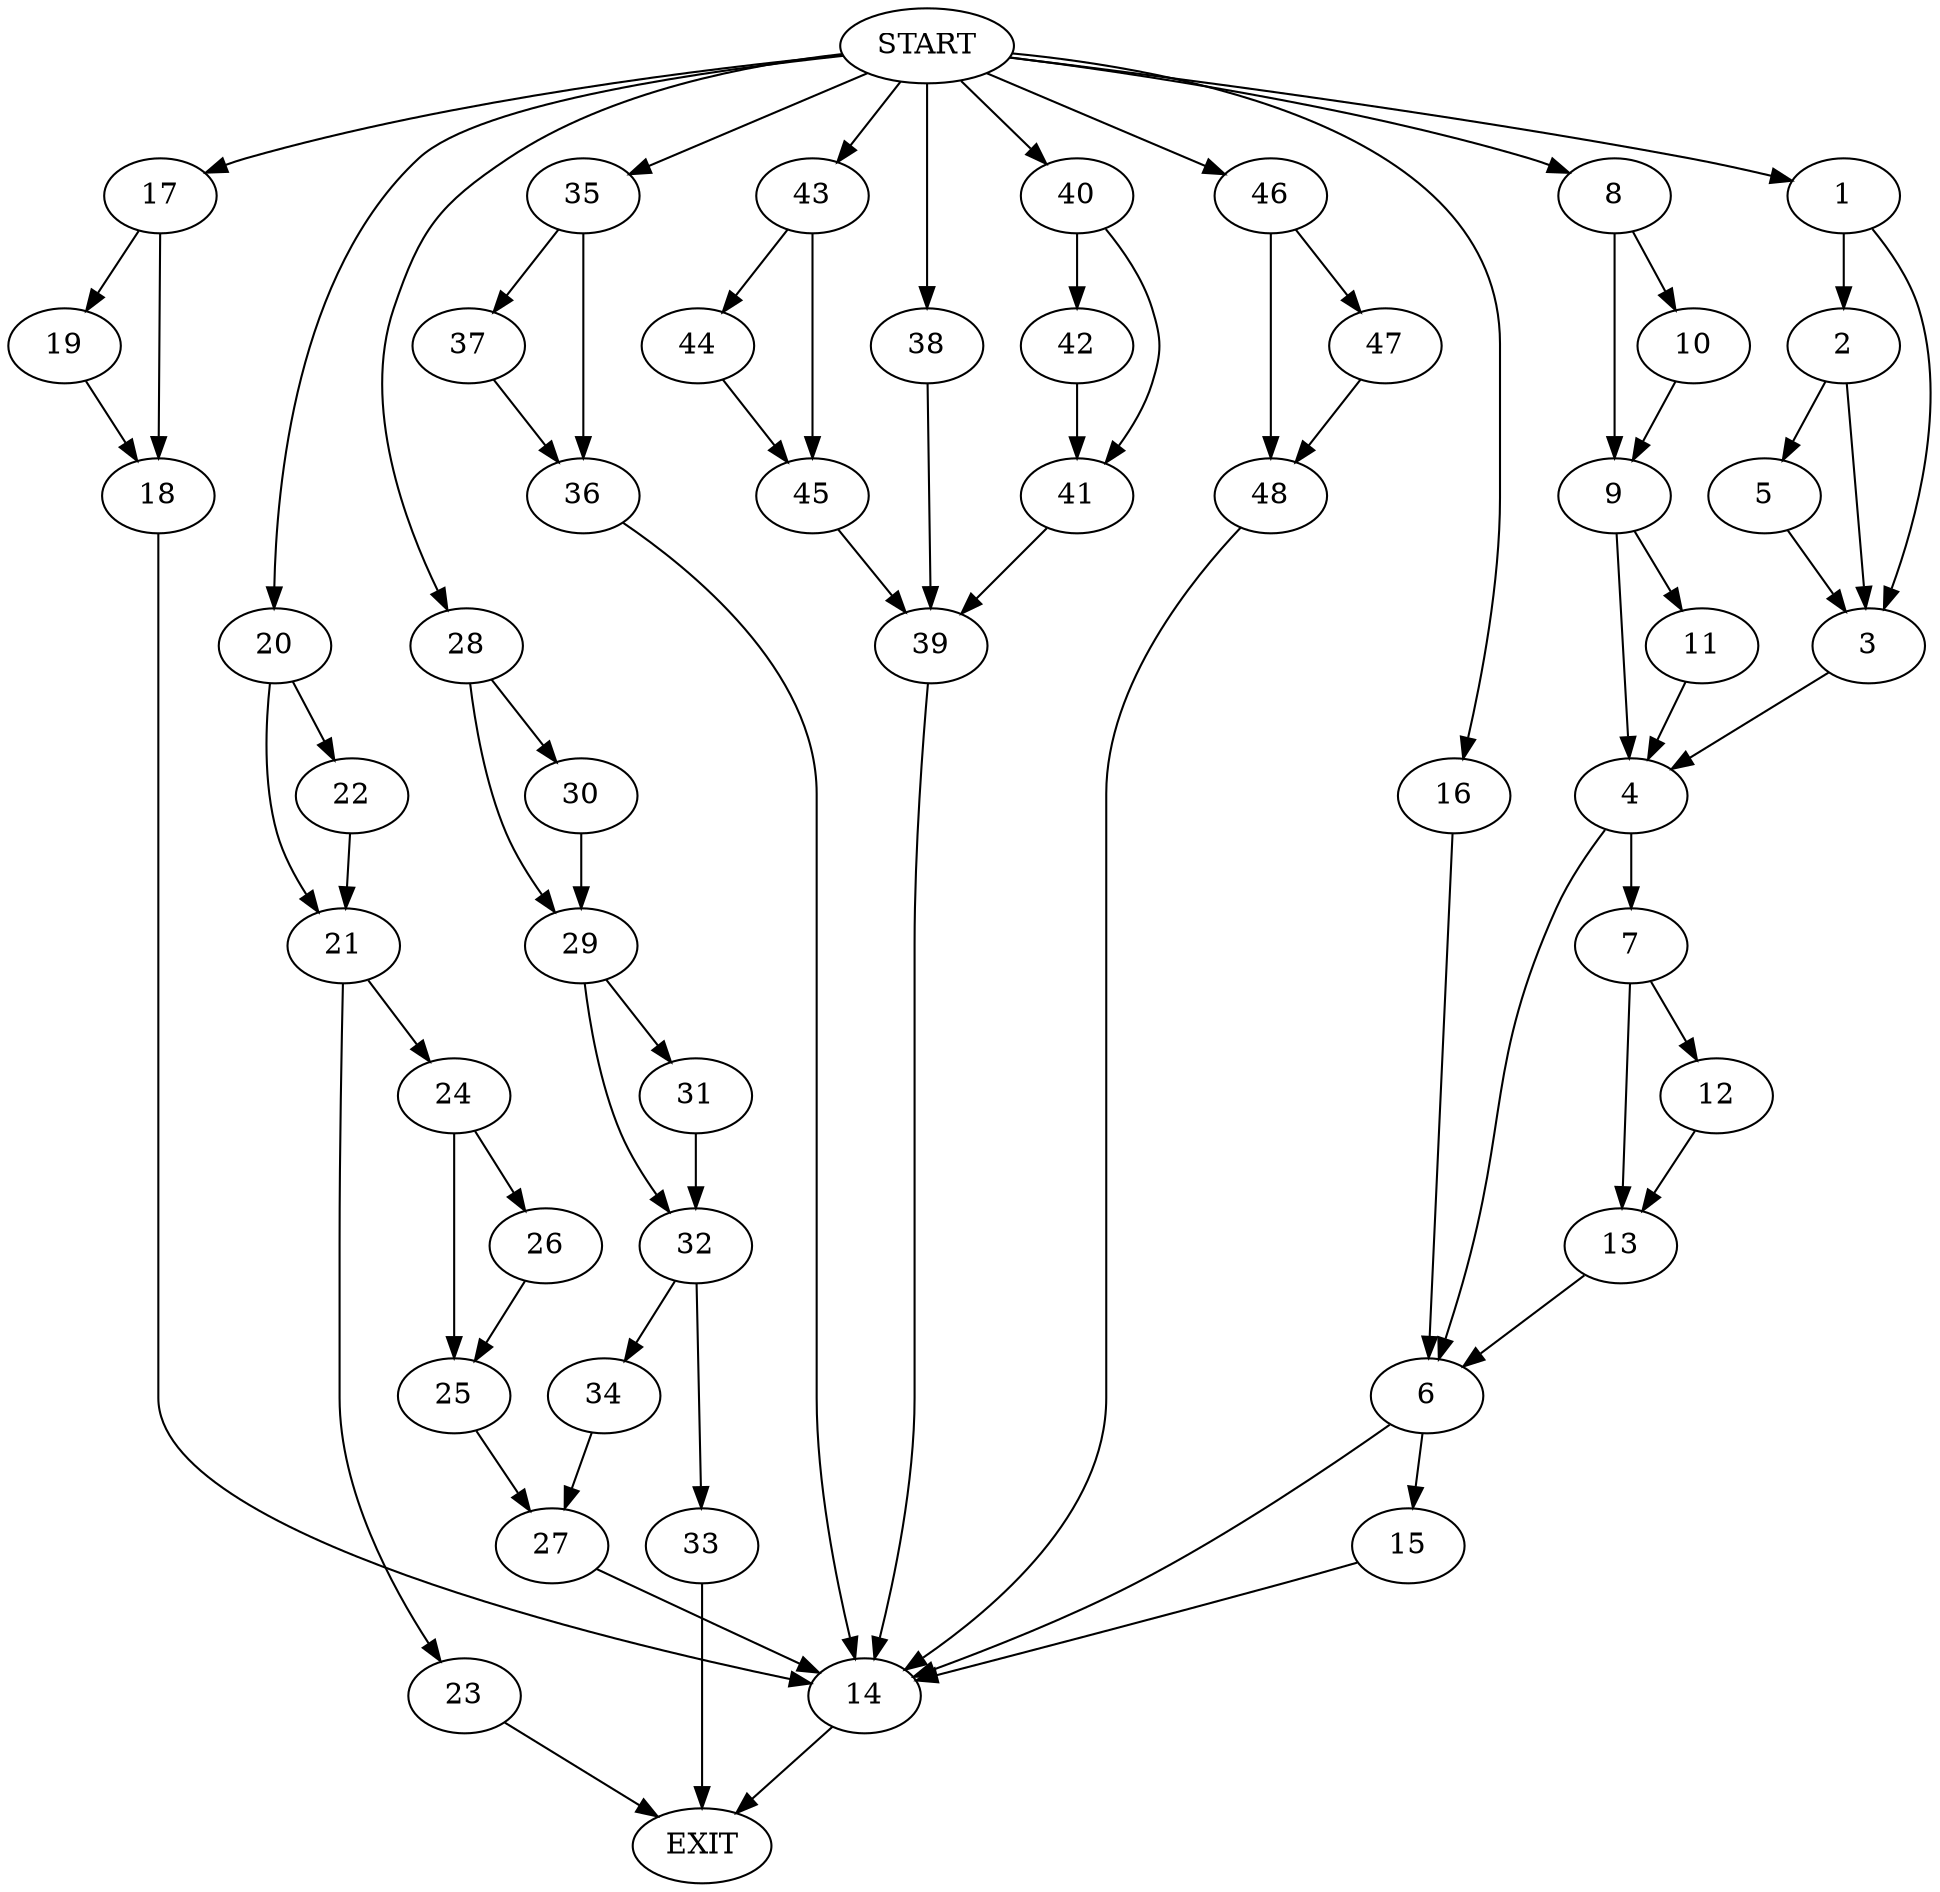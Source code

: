 digraph {
0 [label="START"]
49 [label="EXIT"]
0 -> 1
1 -> 2
1 -> 3
3 -> 4
2 -> 3
2 -> 5
5 -> 3
4 -> 6
4 -> 7
0 -> 8
8 -> 9
8 -> 10
9 -> 4
9 -> 11
10 -> 9
11 -> 4
7 -> 12
7 -> 13
6 -> 14
6 -> 15
13 -> 6
12 -> 13
0 -> 16
16 -> 6
14 -> 49
15 -> 14
0 -> 17
17 -> 18
17 -> 19
18 -> 14
19 -> 18
0 -> 20
20 -> 21
20 -> 22
22 -> 21
21 -> 23
21 -> 24
24 -> 25
24 -> 26
23 -> 49
26 -> 25
25 -> 27
27 -> 14
0 -> 28
28 -> 29
28 -> 30
29 -> 31
29 -> 32
30 -> 29
31 -> 32
32 -> 33
32 -> 34
33 -> 49
34 -> 27
0 -> 35
35 -> 36
35 -> 37
37 -> 36
36 -> 14
0 -> 38
38 -> 39
39 -> 14
0 -> 40
40 -> 41
40 -> 42
41 -> 39
42 -> 41
0 -> 43
43 -> 44
43 -> 45
45 -> 39
44 -> 45
0 -> 46
46 -> 47
46 -> 48
47 -> 48
48 -> 14
}
